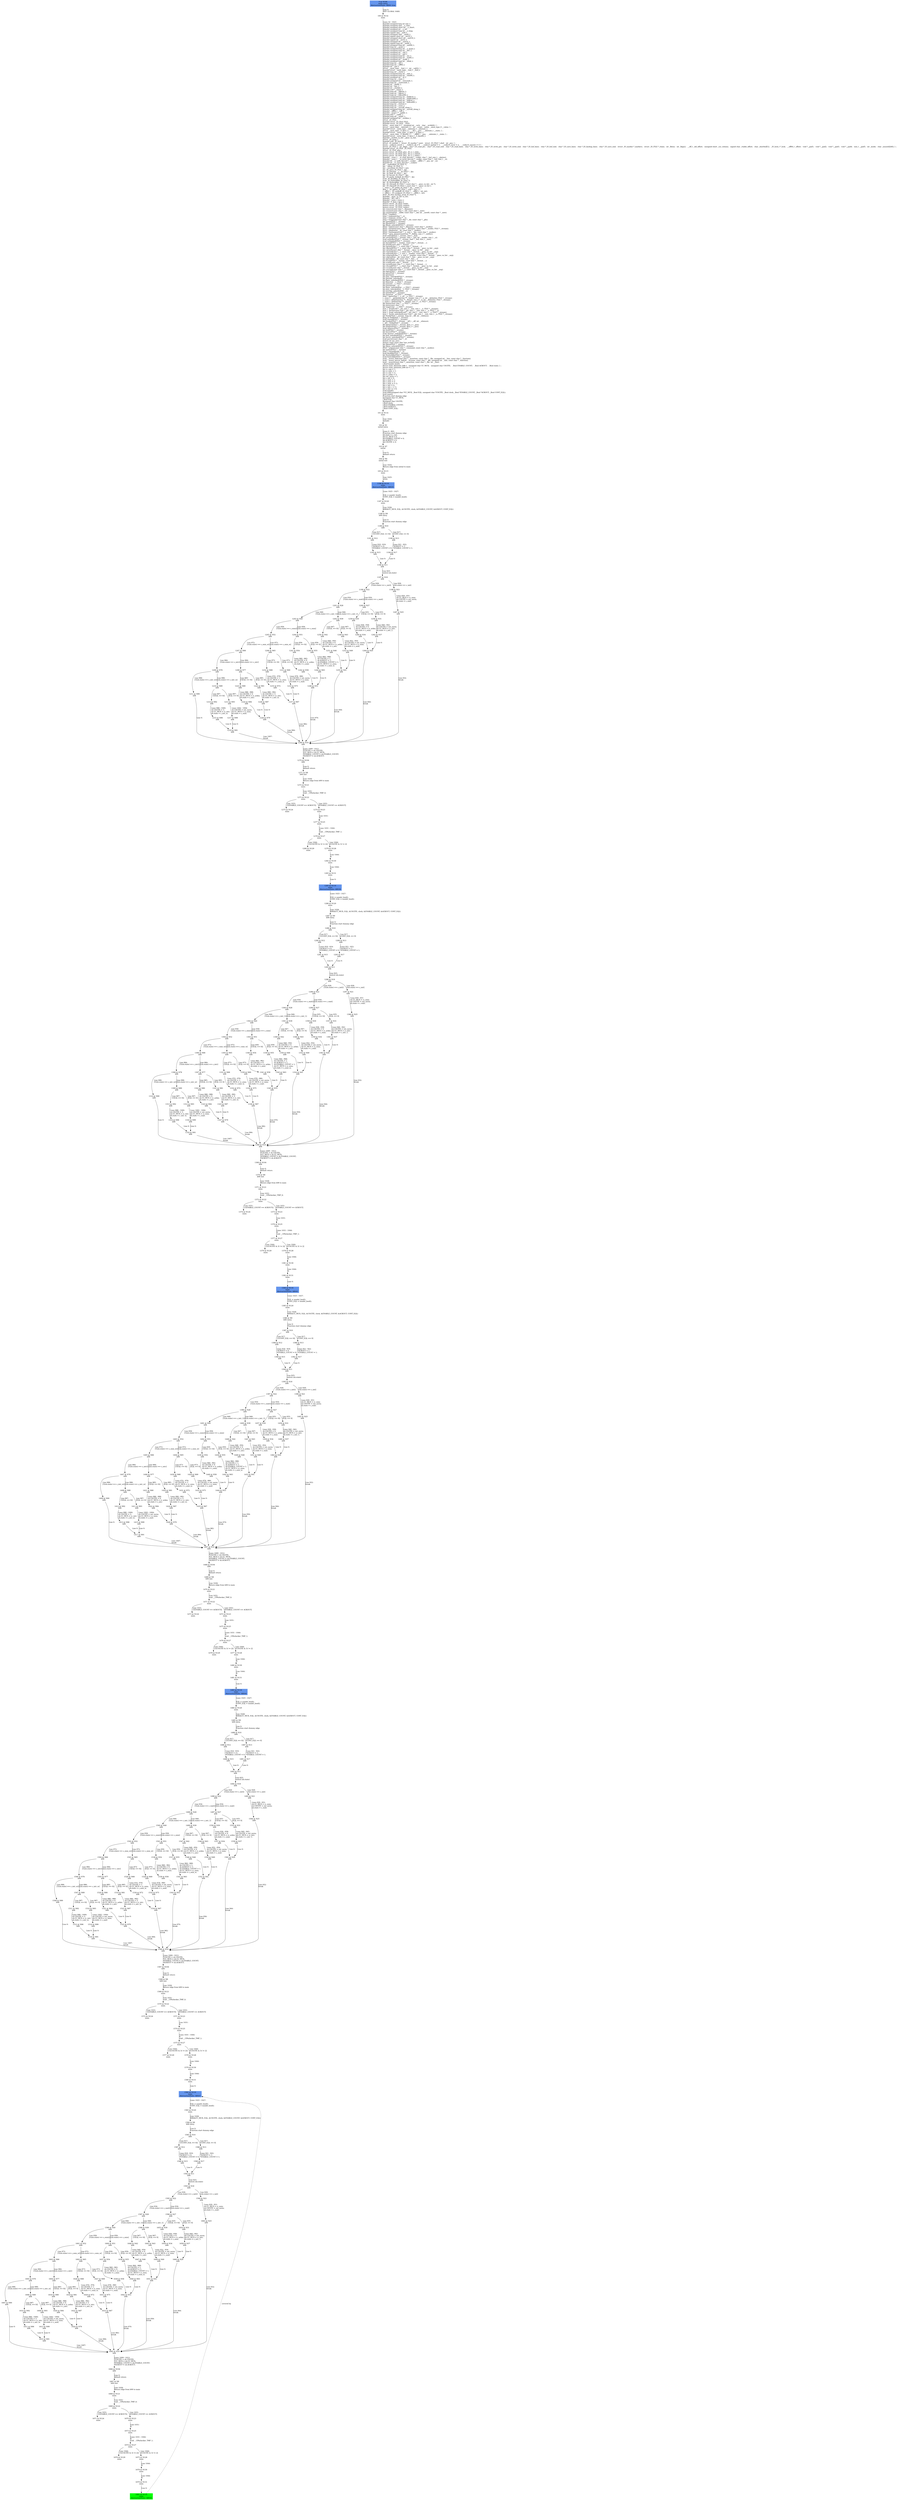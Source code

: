 digraph ARG {
node [style="filled" shape="box" color="white"]
0 [fillcolor="cornflowerblue" label="0 @ N106\nmain entry\nAbstractionState: ABS0: true\n" id="0"]
100 [label="100 @ N132\nmain\n" id="100"]
101 [label="101 @ N114\nmain\n" id="101"]
102 [label="102 @ N1\ninitial entry\n" id="102"]
103 [label="103 @ N7\ninitial\n" id="103"]
104 [label="104 @ N0\ninitial exit\n" id="104"]
105 [label="105 @ N115\nmain\n" id="105"]
1186 [fillcolor="cornflowerblue" label="1186 @ N116\nmain\nAbstractionState: ABS35\n" id="1186"]
1187 [label="1187 @ N120\nmain\n" id="1187"]
1188 [label="1188 @ N9\nb06 entry\n" id="1188"]
1189 [label="1189 @ N10\nb06\n" id="1189"]
1191 [label="1191 @ N12\nb06\n" id="1191"]
1192 [label="1192 @ N15\nb06\n" id="1192"]
1196 [label="1196 @ N11\nb06\n" id="1196"]
1197 [label="1197 @ N18\nb06\n" id="1197"]
1199 [label="1199 @ N22\nb06\n" id="1199"]
1201 [label="1201 @ N28\nb06\n" id="1201"]
1203 [label="1203 @ N40\nb06\n" id="1203"]
1205 [label="1205 @ N52\nb06\n" id="1205"]
1207 [label="1207 @ N66\nb06\n" id="1207"]
1209 [label="1209 @ N78\nb06\n" id="1209"]
1211 [label="1211 @ N90\nb06\n" id="1211"]
1269 [label="1269 @ N19\nb06\n" id="1269"]
1270 [label="1270 @ N104\nb06\n" id="1270"]
1271 [label="1271 @ N8\nb06 exit\n" id="1271"]
1272 [label="1272 @ N121\nmain\n" id="1272"]
1273 [label="1273 @ N122\nmain\n" id="1273"]
1275 [label="1275 @ N124\nmain\n" id="1275"]
1274 [label="1274 @ N123\nmain\n" id="1274"]
1277 [label="1277 @ N125\nmain\n" id="1277"]
1278 [label="1278 @ N127\nmain\n" id="1278"]
1280 [label="1280 @ N129\nmain\n" id="1280"]
1279 [label="1279 @ N128\nmain\n" id="1279"]
1282 [label="1282 @ N130\nmain\n" id="1282"]
1283 [label="1283 @ N131\nmain\n" id="1283"]
1285 [fillcolor="cornflowerblue" label="1285 @ N116\nmain\nAbstractionState: ABS38\n" id="1285"]
1286 [label="1286 @ N120\nmain\n" id="1286"]
1287 [label="1287 @ N9\nb06 entry\n" id="1287"]
1288 [label="1288 @ N10\nb06\n" id="1288"]
1290 [label="1290 @ N12\nb06\n" id="1290"]
1291 [label="1291 @ N15\nb06\n" id="1291"]
1295 [label="1295 @ N11\nb06\n" id="1295"]
1296 [label="1296 @ N18\nb06\n" id="1296"]
1298 [label="1298 @ N22\nb06\n" id="1298"]
1300 [label="1300 @ N28\nb06\n" id="1300"]
1302 [label="1302 @ N40\nb06\n" id="1302"]
1304 [label="1304 @ N52\nb06\n" id="1304"]
1306 [label="1306 @ N66\nb06\n" id="1306"]
1308 [label="1308 @ N78\nb06\n" id="1308"]
1310 [label="1310 @ N90\nb06\n" id="1310"]
1368 [label="1368 @ N19\nb06\n" id="1368"]
1369 [label="1369 @ N104\nb06\n" id="1369"]
1370 [label="1370 @ N8\nb06 exit\n" id="1370"]
1371 [label="1371 @ N121\nmain\n" id="1371"]
1372 [label="1372 @ N122\nmain\n" id="1372"]
1374 [label="1374 @ N124\nmain\n" id="1374"]
1373 [label="1373 @ N123\nmain\n" id="1373"]
1376 [label="1376 @ N125\nmain\n" id="1376"]
1377 [label="1377 @ N127\nmain\n" id="1377"]
1379 [label="1379 @ N129\nmain\n" id="1379"]
1378 [label="1378 @ N128\nmain\n" id="1378"]
1381 [label="1381 @ N130\nmain\n" id="1381"]
1382 [label="1382 @ N131\nmain\n" id="1382"]
1384 [fillcolor="cornflowerblue" label="1384 @ N116\nmain\nAbstractionState: ABS41\n" id="1384"]
1385 [label="1385 @ N120\nmain\n" id="1385"]
1386 [label="1386 @ N9\nb06 entry\n" id="1386"]
1387 [label="1387 @ N10\nb06\n" id="1387"]
1389 [label="1389 @ N12\nb06\n" id="1389"]
1390 [label="1390 @ N15\nb06\n" id="1390"]
1394 [label="1394 @ N11\nb06\n" id="1394"]
1395 [label="1395 @ N18\nb06\n" id="1395"]
1397 [label="1397 @ N22\nb06\n" id="1397"]
1399 [label="1399 @ N28\nb06\n" id="1399"]
1401 [label="1401 @ N40\nb06\n" id="1401"]
1403 [label="1403 @ N52\nb06\n" id="1403"]
1405 [label="1405 @ N66\nb06\n" id="1405"]
1407 [label="1407 @ N78\nb06\n" id="1407"]
1409 [label="1409 @ N90\nb06\n" id="1409"]
1467 [label="1467 @ N19\nb06\n" id="1467"]
1468 [label="1468 @ N104\nb06\n" id="1468"]
1469 [label="1469 @ N8\nb06 exit\n" id="1469"]
1470 [label="1470 @ N121\nmain\n" id="1470"]
1471 [label="1471 @ N122\nmain\n" id="1471"]
1473 [label="1473 @ N124\nmain\n" id="1473"]
1472 [label="1472 @ N123\nmain\n" id="1472"]
1475 [label="1475 @ N125\nmain\n" id="1475"]
1476 [label="1476 @ N127\nmain\n" id="1476"]
1478 [label="1478 @ N129\nmain\n" id="1478"]
1477 [label="1477 @ N128\nmain\n" id="1477"]
1480 [label="1480 @ N130\nmain\n" id="1480"]
1481 [label="1481 @ N131\nmain\n" id="1481"]
1483 [fillcolor="cornflowerblue" label="1483 @ N116\nmain\nAbstractionState: ABS44\n" id="1483"]
1484 [label="1484 @ N120\nmain\n" id="1484"]
1485 [label="1485 @ N9\nb06 entry\n" id="1485"]
1486 [label="1486 @ N10\nb06\n" id="1486"]
1488 [label="1488 @ N12\nb06\n" id="1488"]
1489 [label="1489 @ N15\nb06\n" id="1489"]
1493 [label="1493 @ N11\nb06\n" id="1493"]
1494 [label="1494 @ N18\nb06\n" id="1494"]
1496 [label="1496 @ N22\nb06\n" id="1496"]
1498 [label="1498 @ N28\nb06\n" id="1498"]
1500 [label="1500 @ N40\nb06\n" id="1500"]
1502 [label="1502 @ N52\nb06\n" id="1502"]
1504 [label="1504 @ N66\nb06\n" id="1504"]
1506 [label="1506 @ N78\nb06\n" id="1506"]
1508 [label="1508 @ N90\nb06\n" id="1508"]
1566 [label="1566 @ N19\nb06\n" id="1566"]
1567 [label="1567 @ N104\nb06\n" id="1567"]
1568 [label="1568 @ N8\nb06 exit\n" id="1568"]
1569 [label="1569 @ N121\nmain\n" id="1569"]
1570 [label="1570 @ N122\nmain\n" id="1570"]
1572 [label="1572 @ N124\nmain\n" id="1572"]
1571 [label="1571 @ N123\nmain\n" id="1571"]
1574 [label="1574 @ N125\nmain\n" id="1574"]
1575 [label="1575 @ N127\nmain\n" id="1575"]
1577 [label="1577 @ N129\nmain\n" id="1577"]
1576 [label="1576 @ N128\nmain\n" id="1576"]
1579 [label="1579 @ N130\nmain\n" id="1579"]
1580 [label="1580 @ N131\nmain\n" id="1580"]
1582 [fillcolor="cornflowerblue" label="1582 @ N116\nmain\nAbstractionState: ABS47\n" id="1582"]
1583 [label="1583 @ N120\nmain\n" id="1583"]
1584 [label="1584 @ N9\nb06 entry\n" id="1584"]
1585 [label="1585 @ N10\nb06\n" id="1585"]
1587 [label="1587 @ N12\nb06\n" id="1587"]
1588 [label="1588 @ N15\nb06\n" id="1588"]
1592 [label="1592 @ N11\nb06\n" id="1592"]
1593 [label="1593 @ N18\nb06\n" id="1593"]
1595 [label="1595 @ N22\nb06\n" id="1595"]
1597 [label="1597 @ N28\nb06\n" id="1597"]
1599 [label="1599 @ N40\nb06\n" id="1599"]
1601 [label="1601 @ N52\nb06\n" id="1601"]
1603 [label="1603 @ N66\nb06\n" id="1603"]
1605 [label="1605 @ N78\nb06\n" id="1605"]
1607 [label="1607 @ N90\nb06\n" id="1607"]
1665 [label="1665 @ N19\nb06\n" id="1665"]
1666 [label="1666 @ N104\nb06\n" id="1666"]
1667 [label="1667 @ N8\nb06 exit\n" id="1667"]
1668 [label="1668 @ N121\nmain\n" id="1668"]
1669 [label="1669 @ N122\nmain\n" id="1669"]
1671 [label="1671 @ N124\nmain\n" id="1671"]
1670 [label="1670 @ N123\nmain\n" id="1670"]
1673 [label="1673 @ N125\nmain\n" id="1673"]
1674 [label="1674 @ N127\nmain\n" id="1674"]
1676 [label="1676 @ N129\nmain\n" id="1676"]
1675 [label="1675 @ N128\nmain\n" id="1675"]
1678 [label="1678 @ N130\nmain\n" id="1678"]
1679 [label="1679 @ N131\nmain\n" id="1679"]
1681 [fillcolor="green" label="1681 @ N116\nmain\nAbstractionState: ABS50\n" id="1681"]
1606 [label="1606 @ N89\nb06\n" id="1606"]
1610 [label="1610 @ N92\nb06\n" id="1610"]
1611 [label="1611 @ N96\nb06\n" id="1611"]
1615 [label="1615 @ N91\nb06\n" id="1615"]
1609 [label="1609 @ N93\nb06\n" id="1609"]
1613 [label="1613 @ N99\nb06\n" id="1613"]
1604 [label="1604 @ N77\nb06\n" id="1604"]
1619 [label="1619 @ N80\nb06\n" id="1619"]
1620 [label="1620 @ N84\nb06\n" id="1620"]
1624 [label="1624 @ N79\nb06\n" id="1624"]
1618 [label="1618 @ N81\nb06\n" id="1618"]
1622 [label="1622 @ N87\nb06\n" id="1622"]
1602 [label="1602 @ N65\nb06\n" id="1602"]
1628 [label="1628 @ N68\nb06\n" id="1628"]
1629 [label="1629 @ N72\nb06\n" id="1629"]
1633 [label="1633 @ N67\nb06\n" id="1633"]
1627 [label="1627 @ N69\nb06\n" id="1627"]
1631 [label="1631 @ N75\nb06\n" id="1631"]
1600 [label="1600 @ N51\nb06\n" id="1600"]
1637 [label="1637 @ N54\nb06\n" id="1637"]
1638 [label="1638 @ N58\nb06\n" id="1638"]
1642 [label="1642 @ N53\nb06\n" id="1642"]
1636 [label="1636 @ N55\nb06\n" id="1636"]
1640 [label="1640 @ N63\nb06\n" id="1640"]
1598 [label="1598 @ N39\nb06\n" id="1598"]
1646 [label="1646 @ N42\nb06\n" id="1646"]
1647 [label="1647 @ N46\nb06\n" id="1647"]
1651 [label="1651 @ N41\nb06\n" id="1651"]
1645 [label="1645 @ N43\nb06\n" id="1645"]
1649 [label="1649 @ N49\nb06\n" id="1649"]
1596 [label="1596 @ N27\nb06\n" id="1596"]
1655 [label="1655 @ N30\nb06\n" id="1655"]
1656 [label="1656 @ N34\nb06\n" id="1656"]
1660 [label="1660 @ N29\nb06\n" id="1660"]
1654 [label="1654 @ N31\nb06\n" id="1654"]
1658 [label="1658 @ N37\nb06\n" id="1658"]
1594 [label="1594 @ N21\nb06\n" id="1594"]
1663 [label="1663 @ N25\nb06\n" id="1663"]
1586 [label="1586 @ N13\nb06\n" id="1586"]
1590 [label="1590 @ N17\nb06\n" id="1590"]
1507 [label="1507 @ N89\nb06\n" id="1507"]
1511 [label="1511 @ N92\nb06\n" id="1511"]
1512 [label="1512 @ N96\nb06\n" id="1512"]
1516 [label="1516 @ N91\nb06\n" id="1516"]
1510 [label="1510 @ N93\nb06\n" id="1510"]
1514 [label="1514 @ N99\nb06\n" id="1514"]
1505 [label="1505 @ N77\nb06\n" id="1505"]
1520 [label="1520 @ N80\nb06\n" id="1520"]
1521 [label="1521 @ N84\nb06\n" id="1521"]
1525 [label="1525 @ N79\nb06\n" id="1525"]
1519 [label="1519 @ N81\nb06\n" id="1519"]
1523 [label="1523 @ N87\nb06\n" id="1523"]
1503 [label="1503 @ N65\nb06\n" id="1503"]
1529 [label="1529 @ N68\nb06\n" id="1529"]
1530 [label="1530 @ N72\nb06\n" id="1530"]
1534 [label="1534 @ N67\nb06\n" id="1534"]
1528 [label="1528 @ N69\nb06\n" id="1528"]
1532 [label="1532 @ N75\nb06\n" id="1532"]
1501 [label="1501 @ N51\nb06\n" id="1501"]
1538 [label="1538 @ N54\nb06\n" id="1538"]
1539 [label="1539 @ N58\nb06\n" id="1539"]
1543 [label="1543 @ N53\nb06\n" id="1543"]
1537 [label="1537 @ N55\nb06\n" id="1537"]
1541 [label="1541 @ N63\nb06\n" id="1541"]
1499 [label="1499 @ N39\nb06\n" id="1499"]
1547 [label="1547 @ N42\nb06\n" id="1547"]
1548 [label="1548 @ N46\nb06\n" id="1548"]
1552 [label="1552 @ N41\nb06\n" id="1552"]
1546 [label="1546 @ N43\nb06\n" id="1546"]
1550 [label="1550 @ N49\nb06\n" id="1550"]
1497 [label="1497 @ N27\nb06\n" id="1497"]
1556 [label="1556 @ N30\nb06\n" id="1556"]
1557 [label="1557 @ N34\nb06\n" id="1557"]
1561 [label="1561 @ N29\nb06\n" id="1561"]
1555 [label="1555 @ N31\nb06\n" id="1555"]
1559 [label="1559 @ N37\nb06\n" id="1559"]
1495 [label="1495 @ N21\nb06\n" id="1495"]
1564 [label="1564 @ N25\nb06\n" id="1564"]
1487 [label="1487 @ N13\nb06\n" id="1487"]
1491 [label="1491 @ N17\nb06\n" id="1491"]
1408 [label="1408 @ N89\nb06\n" id="1408"]
1412 [label="1412 @ N92\nb06\n" id="1412"]
1413 [label="1413 @ N96\nb06\n" id="1413"]
1417 [label="1417 @ N91\nb06\n" id="1417"]
1411 [label="1411 @ N93\nb06\n" id="1411"]
1415 [label="1415 @ N99\nb06\n" id="1415"]
1406 [label="1406 @ N77\nb06\n" id="1406"]
1421 [label="1421 @ N80\nb06\n" id="1421"]
1422 [label="1422 @ N84\nb06\n" id="1422"]
1426 [label="1426 @ N79\nb06\n" id="1426"]
1420 [label="1420 @ N81\nb06\n" id="1420"]
1424 [label="1424 @ N87\nb06\n" id="1424"]
1404 [label="1404 @ N65\nb06\n" id="1404"]
1430 [label="1430 @ N68\nb06\n" id="1430"]
1431 [label="1431 @ N72\nb06\n" id="1431"]
1435 [label="1435 @ N67\nb06\n" id="1435"]
1429 [label="1429 @ N69\nb06\n" id="1429"]
1433 [label="1433 @ N75\nb06\n" id="1433"]
1402 [label="1402 @ N51\nb06\n" id="1402"]
1439 [label="1439 @ N54\nb06\n" id="1439"]
1440 [label="1440 @ N58\nb06\n" id="1440"]
1444 [label="1444 @ N53\nb06\n" id="1444"]
1438 [label="1438 @ N55\nb06\n" id="1438"]
1442 [label="1442 @ N63\nb06\n" id="1442"]
1400 [label="1400 @ N39\nb06\n" id="1400"]
1448 [label="1448 @ N42\nb06\n" id="1448"]
1449 [label="1449 @ N46\nb06\n" id="1449"]
1453 [label="1453 @ N41\nb06\n" id="1453"]
1447 [label="1447 @ N43\nb06\n" id="1447"]
1451 [label="1451 @ N49\nb06\n" id="1451"]
1398 [label="1398 @ N27\nb06\n" id="1398"]
1457 [label="1457 @ N30\nb06\n" id="1457"]
1458 [label="1458 @ N34\nb06\n" id="1458"]
1462 [label="1462 @ N29\nb06\n" id="1462"]
1456 [label="1456 @ N31\nb06\n" id="1456"]
1460 [label="1460 @ N37\nb06\n" id="1460"]
1396 [label="1396 @ N21\nb06\n" id="1396"]
1465 [label="1465 @ N25\nb06\n" id="1465"]
1388 [label="1388 @ N13\nb06\n" id="1388"]
1392 [label="1392 @ N17\nb06\n" id="1392"]
1309 [label="1309 @ N89\nb06\n" id="1309"]
1313 [label="1313 @ N92\nb06\n" id="1313"]
1314 [label="1314 @ N96\nb06\n" id="1314"]
1318 [label="1318 @ N91\nb06\n" id="1318"]
1312 [label="1312 @ N93\nb06\n" id="1312"]
1316 [label="1316 @ N99\nb06\n" id="1316"]
1307 [label="1307 @ N77\nb06\n" id="1307"]
1322 [label="1322 @ N80\nb06\n" id="1322"]
1323 [label="1323 @ N84\nb06\n" id="1323"]
1327 [label="1327 @ N79\nb06\n" id="1327"]
1321 [label="1321 @ N81\nb06\n" id="1321"]
1325 [label="1325 @ N87\nb06\n" id="1325"]
1305 [label="1305 @ N65\nb06\n" id="1305"]
1331 [label="1331 @ N68\nb06\n" id="1331"]
1332 [label="1332 @ N72\nb06\n" id="1332"]
1336 [label="1336 @ N67\nb06\n" id="1336"]
1330 [label="1330 @ N69\nb06\n" id="1330"]
1334 [label="1334 @ N75\nb06\n" id="1334"]
1303 [label="1303 @ N51\nb06\n" id="1303"]
1340 [label="1340 @ N54\nb06\n" id="1340"]
1341 [label="1341 @ N58\nb06\n" id="1341"]
1345 [label="1345 @ N53\nb06\n" id="1345"]
1339 [label="1339 @ N55\nb06\n" id="1339"]
1343 [label="1343 @ N63\nb06\n" id="1343"]
1301 [label="1301 @ N39\nb06\n" id="1301"]
1349 [label="1349 @ N42\nb06\n" id="1349"]
1350 [label="1350 @ N46\nb06\n" id="1350"]
1354 [label="1354 @ N41\nb06\n" id="1354"]
1348 [label="1348 @ N43\nb06\n" id="1348"]
1352 [label="1352 @ N49\nb06\n" id="1352"]
1299 [label="1299 @ N27\nb06\n" id="1299"]
1358 [label="1358 @ N30\nb06\n" id="1358"]
1359 [label="1359 @ N34\nb06\n" id="1359"]
1363 [label="1363 @ N29\nb06\n" id="1363"]
1357 [label="1357 @ N31\nb06\n" id="1357"]
1361 [label="1361 @ N37\nb06\n" id="1361"]
1297 [label="1297 @ N21\nb06\n" id="1297"]
1366 [label="1366 @ N25\nb06\n" id="1366"]
1289 [label="1289 @ N13\nb06\n" id="1289"]
1293 [label="1293 @ N17\nb06\n" id="1293"]
1210 [label="1210 @ N89\nb06\n" id="1210"]
1214 [label="1214 @ N92\nb06\n" id="1214"]
1215 [label="1215 @ N96\nb06\n" id="1215"]
1219 [label="1219 @ N91\nb06\n" id="1219"]
1213 [label="1213 @ N93\nb06\n" id="1213"]
1217 [label="1217 @ N99\nb06\n" id="1217"]
1208 [label="1208 @ N77\nb06\n" id="1208"]
1223 [label="1223 @ N80\nb06\n" id="1223"]
1224 [label="1224 @ N84\nb06\n" id="1224"]
1228 [label="1228 @ N79\nb06\n" id="1228"]
1222 [label="1222 @ N81\nb06\n" id="1222"]
1226 [label="1226 @ N87\nb06\n" id="1226"]
1206 [label="1206 @ N65\nb06\n" id="1206"]
1232 [label="1232 @ N68\nb06\n" id="1232"]
1233 [label="1233 @ N72\nb06\n" id="1233"]
1237 [label="1237 @ N67\nb06\n" id="1237"]
1231 [label="1231 @ N69\nb06\n" id="1231"]
1235 [label="1235 @ N75\nb06\n" id="1235"]
1204 [label="1204 @ N51\nb06\n" id="1204"]
1241 [label="1241 @ N54\nb06\n" id="1241"]
1242 [label="1242 @ N58\nb06\n" id="1242"]
1246 [label="1246 @ N53\nb06\n" id="1246"]
1240 [label="1240 @ N55\nb06\n" id="1240"]
1244 [label="1244 @ N63\nb06\n" id="1244"]
1202 [label="1202 @ N39\nb06\n" id="1202"]
1250 [label="1250 @ N42\nb06\n" id="1250"]
1251 [label="1251 @ N46\nb06\n" id="1251"]
1255 [label="1255 @ N41\nb06\n" id="1255"]
1249 [label="1249 @ N43\nb06\n" id="1249"]
1253 [label="1253 @ N49\nb06\n" id="1253"]
1200 [label="1200 @ N27\nb06\n" id="1200"]
1259 [label="1259 @ N30\nb06\n" id="1259"]
1260 [label="1260 @ N34\nb06\n" id="1260"]
1264 [label="1264 @ N29\nb06\n" id="1264"]
1258 [label="1258 @ N31\nb06\n" id="1258"]
1262 [label="1262 @ N37\nb06\n" id="1262"]
1198 [label="1198 @ N21\nb06\n" id="1198"]
1267 [label="1267 @ N25\nb06\n" id="1267"]
1190 [label="1190 @ N13\nb06\n" id="1190"]
1194 [label="1194 @ N17\nb06\n" id="1194"]
0 -> 100 [label="Line 0: \lINIT GLOBAL VARS\l" id="0 -> 100"]
100 -> 101 [label="Lines 33 - 1023: \ltypedef unsigned long int size_t;\ltypedef unsigned char __u_char;\ltypedef unsigned short int __u_short;\ltypedef unsigned int __u_int;\ltypedef unsigned long int __u_long;\ltypedef signed char __int8_t;\ltypedef unsigned char __uint8_t;\ltypedef signed short int __int16_t;\ltypedef unsigned short int __uint16_t;\ltypedef signed int __int32_t;\ltypedef unsigned int __uint32_t;\ltypedef signed long int __int64_t;\ltypedef unsigned long int __uint64_t;\ltypedef long int __quad_t;\ltypedef unsigned long int __u_quad_t;\ltypedef unsigned long int __dev_t;\ltypedef unsigned int __uid_t;\ltypedef unsigned int __gid_t;\ltypedef unsigned long int __ino_t;\ltypedef unsigned long int __ino64_t;\ltypedef unsigned int __mode_t;\ltypedef unsigned long int __nlink_t;\ltypedef long int __off_t;\ltypedef long int __off64_t;\ltypedef int __pid_t;\lstruct __anon_type___fsid_t {   int __val[2]; } ;\ltypedef struct __anon_type___fsid_t __fsid_t;\ltypedef long int __clock_t;\ltypedef unsigned long int __rlim_t;\ltypedef unsigned long int __rlim64_t;\ltypedef unsigned int __id_t;\ltypedef long int __time_t;\ltypedef unsigned int __useconds_t;\ltypedef long int __suseconds_t;\ltypedef int __daddr_t;\ltypedef int __key_t;\ltypedef int __clockid_t;\ltypedef void *__timer_t;\ltypedef long int __blksize_t;\ltypedef long int __blkcnt_t;\ltypedef long int __blkcnt64_t;\ltypedef unsigned long int __fsblkcnt_t;\ltypedef unsigned long int __fsblkcnt64_t;\ltypedef unsigned long int __fsfilcnt_t;\ltypedef unsigned long int __fsfilcnt64_t;\ltypedef long int __fsword_t;\ltypedef long int __ssize_t;\ltypedef long int __syscall_slong_t;\ltypedef unsigned long int __syscall_ulong_t;\ltypedef __off64_t __loff_t;\ltypedef __quad_t *__qaddr_t;\ltypedef char *__caddr_t;\ltypedef long int __intptr_t;\ltypedef unsigned int __socklen_t;\lstruct _IO_FILE ;\ltypedef struct _IO_FILE FILE;\ltypedef struct _IO_FILE __FILE;\lunion __anon_type_0 {   unsigned int __wch;   char __wchb[4]; } ;\lstruct __anon_type___mbstate_t {   int __count;   union __anon_type_0 __value; } ;\ltypedef struct __anon_type___mbstate_t __mbstate_t;\lstruct __anon_type__G_fpos_t {   __off_t __pos;   __mbstate_t __state; } ;\ltypedef struct __anon_type__G_fpos_t _G_fpos_t;\lstruct __anon_type__G_fpos64_t {   __off64_t __pos;   __mbstate_t __state; } ;\ltypedef struct __anon_type__G_fpos_t _G_fpos64_t;\ltypedef __builtin_va_list __gnuc_va_list;\lstruct _IO_jump_t ;\ltypedef void _IO_lock_t;\lstruct _IO_marker {   struct _IO_marker *_next;   struct _IO_FILE *_sbuf;   int _pos; } ;\lenum __codecvt_result {   __codecvt_ok = 0,   __codecvt_partial = 1,   __codecvt_error = 2,   __codecvt_noconv = 3 } ;\lstruct _IO_FILE {   int _flags;   char *_IO_read_ptr;   char *_IO_read_end;   char *_IO_read_base;   char *_IO_write_base;   char *_IO_write_ptr;   char *_IO_write_end;   char *_IO_buf_base;   char *_IO_buf_end;   char *_IO_save_base;   char *_IO_backup_base;   char *_IO_save_end;   struct _IO_marker *_markers;   struct _IO_FILE *_chain;   int _fileno;   int _flags2;   __off_t _old_offset;   unsigned short _cur_column;   signed char _vtable_offset;   char _shortbuf[1];   _IO_lock_t *_lock;   __off64_t _offset;   void *__pad1;   void *__pad2;   void *__pad3;   void *__pad4;   size_t __pad5;   int _mode;   char _unused2[40]; } ;\ltypedef struct _IO_FILE _IO_FILE;\lstruct _IO_FILE_plus ;\lextern struct _IO_FILE_plus _IO_2_1_stdin_;\lextern struct _IO_FILE_plus _IO_2_1_stdout_;\lextern struct _IO_FILE_plus _IO_2_1_stderr_;\ltypedef __ssize_t  __io_read_fn(void *__cookie, char *__buf, size_t __nbytes);\ltypedef __ssize_t  __io_write_fn(void *__cookie, const char *__buf, size_t __n);\ltypedef int __io_seek_fn(void *__cookie, __off64_t *__pos, int __w);\ltypedef int __io_close_fn(void *__cookie);\lint __underflow(_IO_FILE *);\lint __uflow(_IO_FILE *);\lint __overflow(_IO_FILE *, int);\lint _IO_getc(_IO_FILE *__fp);\lint _IO_putc(int __c, _IO_FILE *__fp);\lint _IO_feof(_IO_FILE *__fp);\lint _IO_ferror(_IO_FILE *__fp);\lint _IO_peekc_locked(_IO_FILE *__fp);\lvoid _IO_flockfile(_IO_FILE *);\lvoid _IO_funlockfile(_IO_FILE *);\lint _IO_ftrylockfile(_IO_FILE *);\lint _IO_vfscanf(_IO_FILE *, const char *, __gnuc_va_list , int *);\lint _IO_vfprintf(_IO_FILE *, const char *, __gnuc_va_list );\l__ssize_t  _IO_padn(_IO_FILE *, int, __ssize_t );\lsize_t  _IO_sgetn(_IO_FILE *, void *, size_t );\l__off64_t  _IO_seekoff(_IO_FILE *, __off64_t , int, int);\l__off64_t  _IO_seekpos(_IO_FILE *, __off64_t , int);\lvoid _IO_free_backup_area(_IO_FILE *);\ltypedef __gnuc_va_list va_list;\ltypedef __off_t off_t;\ltypedef __ssize_t ssize_t;\ltypedef _G_fpos_t fpos_t;\lextern struct _IO_FILE *stdin;\lextern struct _IO_FILE *stdout;\lextern struct _IO_FILE *stderr;\lint remove(const char *__filename);\lint rename(const char *__old, const char *__new);\lint renameat(int __oldfd, const char *__old, int __newfd, const char *__new);\lFILE * tmpfile();\lchar * tmpnam(char *__s);\lchar * tmpnam_r(char *__s);\lchar * tempnam(const char *__dir, const char *__pfx);\lint fclose(FILE *__stream);\lint fflush(FILE *__stream);\lint fflush_unlocked(FILE *__stream);\lFILE * fopen(const char *__filename, const char *__modes);\lFILE * freopen(const char *__filename, const char *__modes, FILE *__stream);\lFILE * fdopen(int __fd, const char *__modes);\lFILE * fmemopen(void *__s, size_t __len, const char *__modes);\lFILE * open_memstream(char **__bufloc, size_t *__sizeloc);\lvoid setbuf(FILE *__stream, char *__buf);\lint setvbuf(FILE *__stream, char *__buf, int __modes, size_t __n);\lvoid setbuffer(FILE *__stream, char *__buf, size_t __size);\lvoid setlinebuf(FILE *__stream);\lint fprintf(FILE *__stream, const char *__format, ...);\lint printf(const char *__format, ...);\lint sprintf(char *__s, const char *__format, ...);\lint vfprintf(FILE *__s, const char *__format, __gnuc_va_list __arg);\lint vprintf(const char *__format, __gnuc_va_list __arg);\lint vsprintf(char *__s, const char *__format, __gnuc_va_list __arg);\lint snprintf(char *__s, size_t __maxlen, const char *__format, ...);\lint vsnprintf(char *__s, size_t __maxlen, const char *__format, __gnuc_va_list __arg);\lint vdprintf(int __fd, const char *__fmt, __gnuc_va_list __arg);\lint dprintf(int __fd, const char *__fmt, ...);\lint fscanf(FILE *__stream, const char *__format, ...);\lint scanf(const char *__format, ...);\lint sscanf(const char *__s, const char *__format, ...);\lint vfscanf(FILE *__s, const char *__format, __gnuc_va_list __arg);\lint vscanf(const char *__format, __gnuc_va_list __arg);\lint vsscanf(const char *__s, const char *__format, __gnuc_va_list __arg);\lint fgetc(FILE *__stream);\lint getc(FILE *__stream);\lint getchar();\lint getc_unlocked(FILE *__stream);\lint getchar_unlocked();\lint fgetc_unlocked(FILE *__stream);\lint fputc(int __c, FILE *__stream);\lint putc(int __c, FILE *__stream);\lint putchar(int __c);\lint fputc_unlocked(int __c, FILE *__stream);\lint putc_unlocked(int __c, FILE *__stream);\lint putchar_unlocked(int __c);\lint getw(FILE *__stream);\lint putw(int __w, FILE *__stream);\lchar * fgets(char *__s, int __n, FILE *__stream);\l__ssize_t  __getdelim(char **__lineptr, size_t *__n, int __delimiter, FILE *__stream);\l__ssize_t  getdelim(char **__lineptr, size_t *__n, int __delimiter, FILE *__stream);\l__ssize_t  getline(char **__lineptr, size_t *__n, FILE *__stream);\lint fputs(const char *__s, FILE *__stream);\lint puts(const char *__s);\lint ungetc(int __c, FILE *__stream);\lsize_t  fread(void *__ptr, size_t __size, size_t __n, FILE *__stream);\lsize_t  fwrite(const void *__ptr, size_t __size, size_t __n, FILE *__s);\lsize_t  fread_unlocked(void *__ptr, size_t __size, size_t __n, FILE *__stream);\lsize_t  fwrite_unlocked(const void *__ptr, size_t __size, size_t __n, FILE *__stream);\lint fseek(FILE *__stream, long int __off, int __whence);\llong int ftell(FILE *__stream);\lvoid rewind(FILE *__stream);\lint fseeko(FILE *__stream, __off_t __off, int __whence);\l__off_t  ftello(FILE *__stream);\lint fgetpos(FILE *__stream, fpos_t *__pos);\lint fsetpos(FILE *__stream, fpos_t *__pos);\lvoid clearerr(FILE *__stream);\lint feof(FILE *__stream);\lint ferror(FILE *__stream);\lvoid clearerr_unlocked(FILE *__stream);\lint feof_unlocked(FILE *__stream);\lint ferror_unlocked(FILE *__stream);\lvoid perror(const char *__s);\lextern int sys_nerr;\lextern const const char *sys_errlist[];\lint fileno(FILE *__stream);\lint fileno_unlocked(FILE *__stream);\lFILE * popen(const char *__command, const char *__modes);\lint pclose(FILE *__stream);\lchar * ctermid(char *__s);\lvoid flockfile(FILE *__stream);\lint ftrylockfile(FILE *__stream);\lvoid funlockfile(FILE *__stream);\lvoid __assert_fail(const char *__assertion, const char *__file, unsigned int __line, const char *__function);\lvoid __assert_perror_fail(int __errnum, const char *__file, unsigned int __line, const char *__function);\lvoid __assert(const char *__assertion, const char *__file, int __line);\l_Bool nondet_bool();\lstruct state_elements_b06 {   unsigned char CC_MUX;   unsigned char USCITE;   _Bool ENABLE_COUNT;   _Bool ACKOUT;   _Bool state; } ;\lstruct state_elements_b06 sb = {  };\lint cc_nop = 1;\lint cc_enin = 1;\lint cc_intr = 2;\lint cc_ackin = 3;\lint out_norm = 1;\lint s_init = 0;\lint s_wait = 1;\lint s_enin = 2;\lint s_enin_w = 3;\lint s_intr = 4;\lint s_intr_1 = 5;\lint s_intr_w = 6;\lvoid initial();\lvoid b06(unsigned char *CC_MUX, _Bool EQL, unsigned char *USCITE, _Bool clock, _Bool *ENABLE_COUNT, _Bool *ACKOUT, _Bool CONT_EQL);\lvoid main();\lFunction start dummy edge\lunsigned char CC_MUX;\l_Bool EQL;\lunsigned char USCITE;\l_Bool clock;\l_Bool ENABLE_COUNT;\l_Bool ACKOUT;\l_Bool CONT_EQL;\l" id="100 -> 101"]
101 -> 102 [label="Line 1024: \linitial()\l" id="101 -> 102"]
102 -> 103 [label="Lines 0 - 903: \lFunction start dummy edge\lsb.state = s_init;\lsb.CC_MUX = 0;\lsb.ENABLE_COUNT = 0;\lsb.ACKOUT = 0;\lsb.USCITE = 0;\l" id="102 -> 103"]
103 -> 104 [label="Line 0: \ldefault return\l" id="103 -> 104"]
104 -> 105 [label="Line 1024: \lReturn edge from initial to main\l" id="104 -> 105"]
105 -> 1186 [label="Line 1025: \lwhile\l" id="105 -> 1186"]
1186 -> 1187 [label="Lines 1025 - 1027: \l\lEQL = nondet_bool();\lCONT_EQL = nondet_bool();\l" id="1186 -> 1187"]
1187 -> 1188 [label="Line 1028: \lb06(&CC_MUX, EQL, &USCITE, clock, &ENABLE_COUNT, &ACKOUT, CONT_EQL)\l" id="1187 -> 1188"]
1188 -> 1189 [label="Line 0: \lFunction start dummy edge\l" id="1188 -> 1189"]
1189 -> 1190 [label="Line 917: \l[CONT_EQL == 0]\l" id="1189 -> 1190"]
1189 -> 1191 [label="Line 917: \l[!(CONT_EQL == 0)]\l" id="1189 -> 1191"]
1191 -> 1192 [label="Lines 918 - 919: \l*ACKOUT = 0;\l*ENABLE_COUNT = 0;\l" id="1191 -> 1192"]
1192 -> 1196 [label="Line 0: \l\l" id="1192 -> 1196"]
1196 -> 1197 [label="Line 925: \lswitch (sb.state)\l" id="1196 -> 1197"]
1197 -> 1198 [label="Line 928: \l[(sb.state) == s_init]\l" id="1197 -> 1198"]
1197 -> 1199 [label="Line 928: \l[!((sb.state) == s_init)]\l" id="1197 -> 1199"]
1199 -> 1200 [label="Line 934: \l[(sb.state) == s_wait]\l" id="1199 -> 1200"]
1199 -> 1201 [label="Line 934: \l[!((sb.state) == s_wait)]\l" id="1199 -> 1201"]
1201 -> 1202 [label="Line 946: \l[(sb.state) == s_intr_1]\l" id="1201 -> 1202"]
1201 -> 1203 [label="Line 946: \l[!((sb.state) == s_intr_1)]\l" id="1201 -> 1203"]
1203 -> 1204 [label="Line 958: \l[(sb.state) == s_enin]\l" id="1203 -> 1204"]
1203 -> 1205 [label="Line 958: \l[!((sb.state) == s_enin)]\l" id="1203 -> 1205"]
1205 -> 1206 [label="Line 972: \l[(sb.state) == s_enin_w]\l" id="1205 -> 1206"]
1205 -> 1207 [label="Line 972: \l[!((sb.state) == s_enin_w)]\l" id="1205 -> 1207"]
1207 -> 1208 [label="Line 984: \l[(sb.state) == s_intr]\l" id="1207 -> 1208"]
1207 -> 1209 [label="Line 984: \l[!((sb.state) == s_intr)]\l" id="1207 -> 1209"]
1209 -> 1210 [label="Line 996: \l[(sb.state) == s_intr_w]\l" id="1209 -> 1210"]
1209 -> 1211 [label="Line 996: \l[!((sb.state) == s_intr_w)]\l" id="1209 -> 1211"]
1211 -> 1269 [label="Line 0: \l\l" id="1211 -> 1269"]
1269 -> 1270 [label="Lines 1009 - 1012: \l*USCITE = sb.USCITE;\l*CC_MUX = sb.CC_MUX;\l*ENABLE_COUNT = sb.ENABLE_COUNT;\l*ACKOUT = sb.ACKOUT;\l" id="1269 -> 1270"]
1270 -> 1271 [label="Line 0: \ldefault return\l" id="1270 -> 1271"]
1271 -> 1272 [label="Line 1028: \lReturn edge from b06 to main\l" id="1271 -> 1272"]
1272 -> 1273 [label="Line 1031: \lvoid __CPAchecker_TMP_0;\l" id="1272 -> 1273"]
1273 -> 1274 [label="Line 1031: \l[ENABLE_COUNT == ACKOUT]\l" id="1273 -> 1274"]
1273 -> 1275 [label="Line 1031: \l[!(ENABLE_COUNT == ACKOUT)]\l" id="1273 -> 1275"]
1274 -> 1277 [label="Line 1031: \l0;\l" id="1274 -> 1277"]
1277 -> 1278 [label="Lines 1031 - 1044: \l0;\lvoid __CPAchecker_TMP_1;\l" id="1277 -> 1278"]
1278 -> 1279 [label="Line 1044: \l[(USCITE & 3) != 2]\l" id="1278 -> 1279"]
1278 -> 1280 [label="Line 1044: \l[!((USCITE & 3) != 2)]\l" id="1278 -> 1280"]
1279 -> 1282 [label="Line 1044: \l0;\l" id="1279 -> 1282"]
1282 -> 1283 [label="Line 1044: \l0;\l" id="1282 -> 1283"]
1283 -> 1285 [label="Line 0: \l\l" id="1283 -> 1285"]
1285 -> 1286 [label="Lines 1025 - 1027: \l\lEQL = nondet_bool();\lCONT_EQL = nondet_bool();\l" id="1285 -> 1286"]
1286 -> 1287 [label="Line 1028: \lb06(&CC_MUX, EQL, &USCITE, clock, &ENABLE_COUNT, &ACKOUT, CONT_EQL)\l" id="1286 -> 1287"]
1287 -> 1288 [label="Line 0: \lFunction start dummy edge\l" id="1287 -> 1288"]
1288 -> 1289 [label="Line 917: \l[CONT_EQL == 0]\l" id="1288 -> 1289"]
1288 -> 1290 [label="Line 917: \l[!(CONT_EQL == 0)]\l" id="1288 -> 1290"]
1290 -> 1291 [label="Lines 918 - 919: \l*ACKOUT = 0;\l*ENABLE_COUNT = 0;\l" id="1290 -> 1291"]
1291 -> 1295 [label="Line 0: \l\l" id="1291 -> 1295"]
1295 -> 1296 [label="Line 925: \lswitch (sb.state)\l" id="1295 -> 1296"]
1296 -> 1297 [label="Line 928: \l[(sb.state) == s_init]\l" id="1296 -> 1297"]
1296 -> 1298 [label="Line 928: \l[!((sb.state) == s_init)]\l" id="1296 -> 1298"]
1298 -> 1299 [label="Line 934: \l[(sb.state) == s_wait]\l" id="1298 -> 1299"]
1298 -> 1300 [label="Line 934: \l[!((sb.state) == s_wait)]\l" id="1298 -> 1300"]
1300 -> 1301 [label="Line 946: \l[(sb.state) == s_intr_1]\l" id="1300 -> 1301"]
1300 -> 1302 [label="Line 946: \l[!((sb.state) == s_intr_1)]\l" id="1300 -> 1302"]
1302 -> 1303 [label="Line 958: \l[(sb.state) == s_enin]\l" id="1302 -> 1303"]
1302 -> 1304 [label="Line 958: \l[!((sb.state) == s_enin)]\l" id="1302 -> 1304"]
1304 -> 1305 [label="Line 972: \l[(sb.state) == s_enin_w]\l" id="1304 -> 1305"]
1304 -> 1306 [label="Line 972: \l[!((sb.state) == s_enin_w)]\l" id="1304 -> 1306"]
1306 -> 1307 [label="Line 984: \l[(sb.state) == s_intr]\l" id="1306 -> 1307"]
1306 -> 1308 [label="Line 984: \l[!((sb.state) == s_intr)]\l" id="1306 -> 1308"]
1308 -> 1309 [label="Line 996: \l[(sb.state) == s_intr_w]\l" id="1308 -> 1309"]
1308 -> 1310 [label="Line 996: \l[!((sb.state) == s_intr_w)]\l" id="1308 -> 1310"]
1310 -> 1368 [label="Line 0: \l\l" id="1310 -> 1368"]
1368 -> 1369 [label="Lines 1009 - 1012: \l*USCITE = sb.USCITE;\l*CC_MUX = sb.CC_MUX;\l*ENABLE_COUNT = sb.ENABLE_COUNT;\l*ACKOUT = sb.ACKOUT;\l" id="1368 -> 1369"]
1369 -> 1370 [label="Line 0: \ldefault return\l" id="1369 -> 1370"]
1370 -> 1371 [label="Line 1028: \lReturn edge from b06 to main\l" id="1370 -> 1371"]
1371 -> 1372 [label="Line 1031: \lvoid __CPAchecker_TMP_0;\l" id="1371 -> 1372"]
1372 -> 1373 [label="Line 1031: \l[ENABLE_COUNT == ACKOUT]\l" id="1372 -> 1373"]
1372 -> 1374 [label="Line 1031: \l[!(ENABLE_COUNT == ACKOUT)]\l" id="1372 -> 1374"]
1373 -> 1376 [label="Line 1031: \l0;\l" id="1373 -> 1376"]
1376 -> 1377 [label="Lines 1031 - 1044: \l0;\lvoid __CPAchecker_TMP_1;\l" id="1376 -> 1377"]
1377 -> 1378 [label="Line 1044: \l[(USCITE & 3) != 2]\l" id="1377 -> 1378"]
1377 -> 1379 [label="Line 1044: \l[!((USCITE & 3) != 2)]\l" id="1377 -> 1379"]
1378 -> 1381 [label="Line 1044: \l0;\l" id="1378 -> 1381"]
1381 -> 1382 [label="Line 1044: \l0;\l" id="1381 -> 1382"]
1382 -> 1384 [label="Line 0: \l\l" id="1382 -> 1384"]
1384 -> 1385 [label="Lines 1025 - 1027: \l\lEQL = nondet_bool();\lCONT_EQL = nondet_bool();\l" id="1384 -> 1385"]
1385 -> 1386 [label="Line 1028: \lb06(&CC_MUX, EQL, &USCITE, clock, &ENABLE_COUNT, &ACKOUT, CONT_EQL)\l" id="1385 -> 1386"]
1386 -> 1387 [label="Line 0: \lFunction start dummy edge\l" id="1386 -> 1387"]
1387 -> 1388 [label="Line 917: \l[CONT_EQL == 0]\l" id="1387 -> 1388"]
1387 -> 1389 [label="Line 917: \l[!(CONT_EQL == 0)]\l" id="1387 -> 1389"]
1389 -> 1390 [label="Lines 918 - 919: \l*ACKOUT = 0;\l*ENABLE_COUNT = 0;\l" id="1389 -> 1390"]
1390 -> 1394 [label="Line 0: \l\l" id="1390 -> 1394"]
1394 -> 1395 [label="Line 925: \lswitch (sb.state)\l" id="1394 -> 1395"]
1395 -> 1396 [label="Line 928: \l[(sb.state) == s_init]\l" id="1395 -> 1396"]
1395 -> 1397 [label="Line 928: \l[!((sb.state) == s_init)]\l" id="1395 -> 1397"]
1397 -> 1398 [label="Line 934: \l[(sb.state) == s_wait]\l" id="1397 -> 1398"]
1397 -> 1399 [label="Line 934: \l[!((sb.state) == s_wait)]\l" id="1397 -> 1399"]
1399 -> 1400 [label="Line 946: \l[(sb.state) == s_intr_1]\l" id="1399 -> 1400"]
1399 -> 1401 [label="Line 946: \l[!((sb.state) == s_intr_1)]\l" id="1399 -> 1401"]
1401 -> 1402 [label="Line 958: \l[(sb.state) == s_enin]\l" id="1401 -> 1402"]
1401 -> 1403 [label="Line 958: \l[!((sb.state) == s_enin)]\l" id="1401 -> 1403"]
1403 -> 1404 [label="Line 972: \l[(sb.state) == s_enin_w]\l" id="1403 -> 1404"]
1403 -> 1405 [label="Line 972: \l[!((sb.state) == s_enin_w)]\l" id="1403 -> 1405"]
1405 -> 1406 [label="Line 984: \l[(sb.state) == s_intr]\l" id="1405 -> 1406"]
1405 -> 1407 [label="Line 984: \l[!((sb.state) == s_intr)]\l" id="1405 -> 1407"]
1407 -> 1408 [label="Line 996: \l[(sb.state) == s_intr_w]\l" id="1407 -> 1408"]
1407 -> 1409 [label="Line 996: \l[!((sb.state) == s_intr_w)]\l" id="1407 -> 1409"]
1409 -> 1467 [label="Line 0: \l\l" id="1409 -> 1467"]
1467 -> 1468 [label="Lines 1009 - 1012: \l*USCITE = sb.USCITE;\l*CC_MUX = sb.CC_MUX;\l*ENABLE_COUNT = sb.ENABLE_COUNT;\l*ACKOUT = sb.ACKOUT;\l" id="1467 -> 1468"]
1468 -> 1469 [label="Line 0: \ldefault return\l" id="1468 -> 1469"]
1469 -> 1470 [label="Line 1028: \lReturn edge from b06 to main\l" id="1469 -> 1470"]
1470 -> 1471 [label="Line 1031: \lvoid __CPAchecker_TMP_0;\l" id="1470 -> 1471"]
1471 -> 1472 [label="Line 1031: \l[ENABLE_COUNT == ACKOUT]\l" id="1471 -> 1472"]
1471 -> 1473 [label="Line 1031: \l[!(ENABLE_COUNT == ACKOUT)]\l" id="1471 -> 1473"]
1472 -> 1475 [label="Line 1031: \l0;\l" id="1472 -> 1475"]
1475 -> 1476 [label="Lines 1031 - 1044: \l0;\lvoid __CPAchecker_TMP_1;\l" id="1475 -> 1476"]
1476 -> 1477 [label="Line 1044: \l[(USCITE & 3) != 2]\l" id="1476 -> 1477"]
1476 -> 1478 [label="Line 1044: \l[!((USCITE & 3) != 2)]\l" id="1476 -> 1478"]
1477 -> 1480 [label="Line 1044: \l0;\l" id="1477 -> 1480"]
1480 -> 1481 [label="Line 1044: \l0;\l" id="1480 -> 1481"]
1481 -> 1483 [label="Line 0: \l\l" id="1481 -> 1483"]
1483 -> 1484 [label="Lines 1025 - 1027: \l\lEQL = nondet_bool();\lCONT_EQL = nondet_bool();\l" id="1483 -> 1484"]
1484 -> 1485 [label="Line 1028: \lb06(&CC_MUX, EQL, &USCITE, clock, &ENABLE_COUNT, &ACKOUT, CONT_EQL)\l" id="1484 -> 1485"]
1485 -> 1486 [label="Line 0: \lFunction start dummy edge\l" id="1485 -> 1486"]
1486 -> 1487 [label="Line 917: \l[CONT_EQL == 0]\l" id="1486 -> 1487"]
1486 -> 1488 [label="Line 917: \l[!(CONT_EQL == 0)]\l" id="1486 -> 1488"]
1488 -> 1489 [label="Lines 918 - 919: \l*ACKOUT = 0;\l*ENABLE_COUNT = 0;\l" id="1488 -> 1489"]
1489 -> 1493 [label="Line 0: \l\l" id="1489 -> 1493"]
1493 -> 1494 [label="Line 925: \lswitch (sb.state)\l" id="1493 -> 1494"]
1494 -> 1495 [label="Line 928: \l[(sb.state) == s_init]\l" id="1494 -> 1495"]
1494 -> 1496 [label="Line 928: \l[!((sb.state) == s_init)]\l" id="1494 -> 1496"]
1496 -> 1497 [label="Line 934: \l[(sb.state) == s_wait]\l" id="1496 -> 1497"]
1496 -> 1498 [label="Line 934: \l[!((sb.state) == s_wait)]\l" id="1496 -> 1498"]
1498 -> 1499 [label="Line 946: \l[(sb.state) == s_intr_1]\l" id="1498 -> 1499"]
1498 -> 1500 [label="Line 946: \l[!((sb.state) == s_intr_1)]\l" id="1498 -> 1500"]
1500 -> 1501 [label="Line 958: \l[(sb.state) == s_enin]\l" id="1500 -> 1501"]
1500 -> 1502 [label="Line 958: \l[!((sb.state) == s_enin)]\l" id="1500 -> 1502"]
1502 -> 1503 [label="Line 972: \l[(sb.state) == s_enin_w]\l" id="1502 -> 1503"]
1502 -> 1504 [label="Line 972: \l[!((sb.state) == s_enin_w)]\l" id="1502 -> 1504"]
1504 -> 1505 [label="Line 984: \l[(sb.state) == s_intr]\l" id="1504 -> 1505"]
1504 -> 1506 [label="Line 984: \l[!((sb.state) == s_intr)]\l" id="1504 -> 1506"]
1506 -> 1507 [label="Line 996: \l[(sb.state) == s_intr_w]\l" id="1506 -> 1507"]
1506 -> 1508 [label="Line 996: \l[!((sb.state) == s_intr_w)]\l" id="1506 -> 1508"]
1508 -> 1566 [label="Line 0: \l\l" id="1508 -> 1566"]
1566 -> 1567 [label="Lines 1009 - 1012: \l*USCITE = sb.USCITE;\l*CC_MUX = sb.CC_MUX;\l*ENABLE_COUNT = sb.ENABLE_COUNT;\l*ACKOUT = sb.ACKOUT;\l" id="1566 -> 1567"]
1567 -> 1568 [label="Line 0: \ldefault return\l" id="1567 -> 1568"]
1568 -> 1569 [label="Line 1028: \lReturn edge from b06 to main\l" id="1568 -> 1569"]
1569 -> 1570 [label="Line 1031: \lvoid __CPAchecker_TMP_0;\l" id="1569 -> 1570"]
1570 -> 1571 [label="Line 1031: \l[ENABLE_COUNT == ACKOUT]\l" id="1570 -> 1571"]
1570 -> 1572 [label="Line 1031: \l[!(ENABLE_COUNT == ACKOUT)]\l" id="1570 -> 1572"]
1571 -> 1574 [label="Line 1031: \l0;\l" id="1571 -> 1574"]
1574 -> 1575 [label="Lines 1031 - 1044: \l0;\lvoid __CPAchecker_TMP_1;\l" id="1574 -> 1575"]
1575 -> 1576 [label="Line 1044: \l[(USCITE & 3) != 2]\l" id="1575 -> 1576"]
1575 -> 1577 [label="Line 1044: \l[!((USCITE & 3) != 2)]\l" id="1575 -> 1577"]
1576 -> 1579 [label="Line 1044: \l0;\l" id="1576 -> 1579"]
1579 -> 1580 [label="Line 1044: \l0;\l" id="1579 -> 1580"]
1580 -> 1582 [label="Line 0: \l\l" id="1580 -> 1582"]
1681 -> 1582 [style="dashed" weight="0" label="covered by"]
1582 -> 1583 [label="Lines 1025 - 1027: \l\lEQL = nondet_bool();\lCONT_EQL = nondet_bool();\l" id="1582 -> 1583"]
1583 -> 1584 [label="Line 1028: \lb06(&CC_MUX, EQL, &USCITE, clock, &ENABLE_COUNT, &ACKOUT, CONT_EQL)\l" id="1583 -> 1584"]
1584 -> 1585 [label="Line 0: \lFunction start dummy edge\l" id="1584 -> 1585"]
1585 -> 1586 [label="Line 917: \l[CONT_EQL == 0]\l" id="1585 -> 1586"]
1585 -> 1587 [label="Line 917: \l[!(CONT_EQL == 0)]\l" id="1585 -> 1587"]
1587 -> 1588 [label="Lines 918 - 919: \l*ACKOUT = 0;\l*ENABLE_COUNT = 0;\l" id="1587 -> 1588"]
1588 -> 1592 [label="Line 0: \l\l" id="1588 -> 1592"]
1592 -> 1593 [label="Line 925: \lswitch (sb.state)\l" id="1592 -> 1593"]
1593 -> 1594 [label="Line 928: \l[(sb.state) == s_init]\l" id="1593 -> 1594"]
1593 -> 1595 [label="Line 928: \l[!((sb.state) == s_init)]\l" id="1593 -> 1595"]
1595 -> 1596 [label="Line 934: \l[(sb.state) == s_wait]\l" id="1595 -> 1596"]
1595 -> 1597 [label="Line 934: \l[!((sb.state) == s_wait)]\l" id="1595 -> 1597"]
1597 -> 1598 [label="Line 946: \l[(sb.state) == s_intr_1]\l" id="1597 -> 1598"]
1597 -> 1599 [label="Line 946: \l[!((sb.state) == s_intr_1)]\l" id="1597 -> 1599"]
1599 -> 1600 [label="Line 958: \l[(sb.state) == s_enin]\l" id="1599 -> 1600"]
1599 -> 1601 [label="Line 958: \l[!((sb.state) == s_enin)]\l" id="1599 -> 1601"]
1601 -> 1602 [label="Line 972: \l[(sb.state) == s_enin_w]\l" id="1601 -> 1602"]
1601 -> 1603 [label="Line 972: \l[!((sb.state) == s_enin_w)]\l" id="1601 -> 1603"]
1603 -> 1604 [label="Line 984: \l[(sb.state) == s_intr]\l" id="1603 -> 1604"]
1603 -> 1605 [label="Line 984: \l[!((sb.state) == s_intr)]\l" id="1603 -> 1605"]
1605 -> 1606 [label="Line 996: \l[(sb.state) == s_intr_w]\l" id="1605 -> 1606"]
1605 -> 1607 [label="Line 996: \l[!((sb.state) == s_intr_w)]\l" id="1605 -> 1607"]
1607 -> 1665 [label="Line 0: \l\l" id="1607 -> 1665"]
1665 -> 1666 [label="Lines 1009 - 1012: \l*USCITE = sb.USCITE;\l*CC_MUX = sb.CC_MUX;\l*ENABLE_COUNT = sb.ENABLE_COUNT;\l*ACKOUT = sb.ACKOUT;\l" id="1665 -> 1666"]
1666 -> 1667 [label="Line 0: \ldefault return\l" id="1666 -> 1667"]
1667 -> 1668 [label="Line 1028: \lReturn edge from b06 to main\l" id="1667 -> 1668"]
1668 -> 1669 [label="Line 1031: \lvoid __CPAchecker_TMP_0;\l" id="1668 -> 1669"]
1669 -> 1670 [label="Line 1031: \l[ENABLE_COUNT == ACKOUT]\l" id="1669 -> 1670"]
1669 -> 1671 [label="Line 1031: \l[!(ENABLE_COUNT == ACKOUT)]\l" id="1669 -> 1671"]
1670 -> 1673 [label="Line 1031: \l0;\l" id="1670 -> 1673"]
1673 -> 1674 [label="Lines 1031 - 1044: \l0;\lvoid __CPAchecker_TMP_1;\l" id="1673 -> 1674"]
1674 -> 1675 [label="Line 1044: \l[(USCITE & 3) != 2]\l" id="1674 -> 1675"]
1674 -> 1676 [label="Line 1044: \l[!((USCITE & 3) != 2)]\l" id="1674 -> 1676"]
1675 -> 1678 [label="Line 1044: \l0;\l" id="1675 -> 1678"]
1678 -> 1679 [label="Line 1044: \l0;\l" id="1678 -> 1679"]
1679 -> 1681 [label="Line 0: \l\l" id="1679 -> 1681"]
1606 -> 1609 [label="Line 997: \l[EQL == 0]\l" id="1606 -> 1609"]
1606 -> 1610 [label="Line 997: \l[!(EQL == 0)]\l" id="1606 -> 1610"]
1610 -> 1611 [label="Lines 998 - 1000: \lsb.USCITE = 3;\lsb.CC_MUX = cc_intr;\lsb.state = s_intr_w;\l" id="1610 -> 1611"]
1611 -> 1615 [label="Line 0: \l\l" id="1611 -> 1615"]
1615 -> 1665 [label="Line 1007: \lbreak\l" id="1615 -> 1665"]
1609 -> 1613 [label="Lines 1002 - 1004: \lsb.USCITE = out_norm;\lsb.CC_MUX = cc_enin;\lsb.state = s_wait;\l" id="1609 -> 1613"]
1613 -> 1615 [label="Line 0: \l\l" id="1613 -> 1615"]
1604 -> 1618 [label="Line 985: \l[EQL == 0]\l" id="1604 -> 1618"]
1604 -> 1619 [label="Line 985: \l[!(EQL == 0)]\l" id="1604 -> 1619"]
1619 -> 1620 [label="Lines 986 - 988: \lsb.USCITE = 0;\lsb.CC_MUX = cc_ackin;\lsb.state = s_intr;\l" id="1619 -> 1620"]
1620 -> 1624 [label="Line 0: \l\l" id="1620 -> 1624"]
1624 -> 1665 [label="Line 994: \lbreak\l" id="1624 -> 1665"]
1618 -> 1622 [label="Lines 990 - 992: \lsb.USCITE = 3;\lsb.CC_MUX = cc_intr;\lsb.state = s_intr_w;\l" id="1618 -> 1622"]
1622 -> 1624 [label="Line 0: \l\l" id="1622 -> 1624"]
1602 -> 1627 [label="Line 973: \l[EQL == 0]\l" id="1602 -> 1627"]
1602 -> 1628 [label="Line 973: \l[!(EQL == 0)]\l" id="1602 -> 1628"]
1628 -> 1629 [label="Lines 974 - 976: \lsb.USCITE = 1;\lsb.CC_MUX = cc_enin;\lsb.state = s_enin_w;\l" id="1628 -> 1629"]
1629 -> 1633 [label="Line 0: \l\l" id="1629 -> 1633"]
1633 -> 1665 [label="Line 982: \lbreak\l" id="1633 -> 1665"]
1627 -> 1631 [label="Lines 978 - 980: \lsb.USCITE = out_norm;\lsb.CC_MUX = cc_enin;\lsb.state = s_wait;\l" id="1627 -> 1631"]
1631 -> 1633 [label="Line 0: \l\l" id="1631 -> 1633"]
1600 -> 1636 [label="Line 959: \l[EQL == 0]\l" id="1600 -> 1636"]
1600 -> 1637 [label="Line 959: \l[!(EQL == 0)]\l" id="1600 -> 1637"]
1637 -> 1638 [label="Lines 960 - 962: \lsb.USCITE = 0;\lsb.CC_MUX = cc_ackin;\lsb.state = s_enin;\l" id="1637 -> 1638"]
1638 -> 1642 [label="Line 0: \l\l" id="1638 -> 1642"]
1642 -> 1665 [label="Line 970: \lbreak\l" id="1642 -> 1665"]
1636 -> 1640 [label="Lines 964 - 968: \lsb.USCITE = 1;\lsb.ACKOUT = 1;\lsb.ENABLE_COUNT = 1;\lsb.CC_MUX = cc_enin;\lsb.state = s_enin_w;\l" id="1636 -> 1640"]
1640 -> 1642 [label="Line 0: \l\l" id="1640 -> 1642"]
1598 -> 1645 [label="Line 947: \l[EQL == 0]\l" id="1598 -> 1645"]
1598 -> 1646 [label="Line 947: \l[!(EQL == 0)]\l" id="1598 -> 1646"]
1646 -> 1647 [label="Lines 948 - 950: \lsb.USCITE = 0;\lsb.CC_MUX = cc_ackin;\lsb.state = s_intr;\l" id="1646 -> 1647"]
1647 -> 1651 [label="Line 0: \l\l" id="1647 -> 1651"]
1651 -> 1665 [label="Line 956: \lbreak\l" id="1651 -> 1665"]
1645 -> 1649 [label="Lines 952 - 954: \lsb.USCITE = out_norm;\lsb.CC_MUX = cc_enin;\lsb.state = s_wait;\l" id="1645 -> 1649"]
1649 -> 1651 [label="Line 0: \l\l" id="1649 -> 1651"]
1596 -> 1654 [label="Line 935: \l[EQL == 0]\l" id="1596 -> 1654"]
1596 -> 1655 [label="Line 935: \l[!(EQL == 0)]\l" id="1596 -> 1655"]
1655 -> 1656 [label="Lines 936 - 938: \lsb.USCITE = 0;\lsb.CC_MUX = cc_ackin;\lsb.state = s_enin;\l" id="1655 -> 1656"]
1656 -> 1660 [label="Line 0: \l\l" id="1656 -> 1660"]
1660 -> 1665 [label="Line 944: \lbreak\l" id="1660 -> 1665"]
1654 -> 1658 [label="Lines 940 - 942: \lsb.USCITE = out_norm;\lsb.CC_MUX = cc_intr;\lsb.state = s_intr_1;\l" id="1654 -> 1658"]
1658 -> 1660 [label="Line 0: \l\l" id="1658 -> 1660"]
1594 -> 1663 [label="Lines 929 - 931: \lsb.CC_MUX = cc_enin;\lsb.USCITE = out_norm;\lsb.state = s_wait;\l" id="1594 -> 1663"]
1663 -> 1665 [label="Line 932: \lbreak\l" id="1663 -> 1665"]
1586 -> 1590 [label="Lines 921 - 922: \l*ACKOUT = 1;\l*ENABLE_COUNT = 1;\l" id="1586 -> 1590"]
1590 -> 1592 [label="Line 0: \l\l" id="1590 -> 1592"]
1507 -> 1510 [label="Line 997: \l[EQL == 0]\l" id="1507 -> 1510"]
1507 -> 1511 [label="Line 997: \l[!(EQL == 0)]\l" id="1507 -> 1511"]
1511 -> 1512 [label="Lines 998 - 1000: \lsb.USCITE = 3;\lsb.CC_MUX = cc_intr;\lsb.state = s_intr_w;\l" id="1511 -> 1512"]
1512 -> 1516 [label="Line 0: \l\l" id="1512 -> 1516"]
1516 -> 1566 [label="Line 1007: \lbreak\l" id="1516 -> 1566"]
1510 -> 1514 [label="Lines 1002 - 1004: \lsb.USCITE = out_norm;\lsb.CC_MUX = cc_enin;\lsb.state = s_wait;\l" id="1510 -> 1514"]
1514 -> 1516 [label="Line 0: \l\l" id="1514 -> 1516"]
1505 -> 1519 [label="Line 985: \l[EQL == 0]\l" id="1505 -> 1519"]
1505 -> 1520 [label="Line 985: \l[!(EQL == 0)]\l" id="1505 -> 1520"]
1520 -> 1521 [label="Lines 986 - 988: \lsb.USCITE = 0;\lsb.CC_MUX = cc_ackin;\lsb.state = s_intr;\l" id="1520 -> 1521"]
1521 -> 1525 [label="Line 0: \l\l" id="1521 -> 1525"]
1525 -> 1566 [label="Line 994: \lbreak\l" id="1525 -> 1566"]
1519 -> 1523 [label="Lines 990 - 992: \lsb.USCITE = 3;\lsb.CC_MUX = cc_intr;\lsb.state = s_intr_w;\l" id="1519 -> 1523"]
1523 -> 1525 [label="Line 0: \l\l" id="1523 -> 1525"]
1503 -> 1528 [label="Line 973: \l[EQL == 0]\l" id="1503 -> 1528"]
1503 -> 1529 [label="Line 973: \l[!(EQL == 0)]\l" id="1503 -> 1529"]
1529 -> 1530 [label="Lines 974 - 976: \lsb.USCITE = 1;\lsb.CC_MUX = cc_enin;\lsb.state = s_enin_w;\l" id="1529 -> 1530"]
1530 -> 1534 [label="Line 0: \l\l" id="1530 -> 1534"]
1534 -> 1566 [label="Line 982: \lbreak\l" id="1534 -> 1566"]
1528 -> 1532 [label="Lines 978 - 980: \lsb.USCITE = out_norm;\lsb.CC_MUX = cc_enin;\lsb.state = s_wait;\l" id="1528 -> 1532"]
1532 -> 1534 [label="Line 0: \l\l" id="1532 -> 1534"]
1501 -> 1537 [label="Line 959: \l[EQL == 0]\l" id="1501 -> 1537"]
1501 -> 1538 [label="Line 959: \l[!(EQL == 0)]\l" id="1501 -> 1538"]
1538 -> 1539 [label="Lines 960 - 962: \lsb.USCITE = 0;\lsb.CC_MUX = cc_ackin;\lsb.state = s_enin;\l" id="1538 -> 1539"]
1539 -> 1543 [label="Line 0: \l\l" id="1539 -> 1543"]
1543 -> 1566 [label="Line 970: \lbreak\l" id="1543 -> 1566"]
1537 -> 1541 [label="Lines 964 - 968: \lsb.USCITE = 1;\lsb.ACKOUT = 1;\lsb.ENABLE_COUNT = 1;\lsb.CC_MUX = cc_enin;\lsb.state = s_enin_w;\l" id="1537 -> 1541"]
1541 -> 1543 [label="Line 0: \l\l" id="1541 -> 1543"]
1499 -> 1546 [label="Line 947: \l[EQL == 0]\l" id="1499 -> 1546"]
1499 -> 1547 [label="Line 947: \l[!(EQL == 0)]\l" id="1499 -> 1547"]
1547 -> 1548 [label="Lines 948 - 950: \lsb.USCITE = 0;\lsb.CC_MUX = cc_ackin;\lsb.state = s_intr;\l" id="1547 -> 1548"]
1548 -> 1552 [label="Line 0: \l\l" id="1548 -> 1552"]
1552 -> 1566 [label="Line 956: \lbreak\l" id="1552 -> 1566"]
1546 -> 1550 [label="Lines 952 - 954: \lsb.USCITE = out_norm;\lsb.CC_MUX = cc_enin;\lsb.state = s_wait;\l" id="1546 -> 1550"]
1550 -> 1552 [label="Line 0: \l\l" id="1550 -> 1552"]
1497 -> 1555 [label="Line 935: \l[EQL == 0]\l" id="1497 -> 1555"]
1497 -> 1556 [label="Line 935: \l[!(EQL == 0)]\l" id="1497 -> 1556"]
1556 -> 1557 [label="Lines 936 - 938: \lsb.USCITE = 0;\lsb.CC_MUX = cc_ackin;\lsb.state = s_enin;\l" id="1556 -> 1557"]
1557 -> 1561 [label="Line 0: \l\l" id="1557 -> 1561"]
1561 -> 1566 [label="Line 944: \lbreak\l" id="1561 -> 1566"]
1555 -> 1559 [label="Lines 940 - 942: \lsb.USCITE = out_norm;\lsb.CC_MUX = cc_intr;\lsb.state = s_intr_1;\l" id="1555 -> 1559"]
1559 -> 1561 [label="Line 0: \l\l" id="1559 -> 1561"]
1495 -> 1564 [label="Lines 929 - 931: \lsb.CC_MUX = cc_enin;\lsb.USCITE = out_norm;\lsb.state = s_wait;\l" id="1495 -> 1564"]
1564 -> 1566 [label="Line 932: \lbreak\l" id="1564 -> 1566"]
1487 -> 1491 [label="Lines 921 - 922: \l*ACKOUT = 1;\l*ENABLE_COUNT = 1;\l" id="1487 -> 1491"]
1491 -> 1493 [label="Line 0: \l\l" id="1491 -> 1493"]
1408 -> 1411 [label="Line 997: \l[EQL == 0]\l" id="1408 -> 1411"]
1408 -> 1412 [label="Line 997: \l[!(EQL == 0)]\l" id="1408 -> 1412"]
1412 -> 1413 [label="Lines 998 - 1000: \lsb.USCITE = 3;\lsb.CC_MUX = cc_intr;\lsb.state = s_intr_w;\l" id="1412 -> 1413"]
1413 -> 1417 [label="Line 0: \l\l" id="1413 -> 1417"]
1417 -> 1467 [label="Line 1007: \lbreak\l" id="1417 -> 1467"]
1411 -> 1415 [label="Lines 1002 - 1004: \lsb.USCITE = out_norm;\lsb.CC_MUX = cc_enin;\lsb.state = s_wait;\l" id="1411 -> 1415"]
1415 -> 1417 [label="Line 0: \l\l" id="1415 -> 1417"]
1406 -> 1420 [label="Line 985: \l[EQL == 0]\l" id="1406 -> 1420"]
1406 -> 1421 [label="Line 985: \l[!(EQL == 0)]\l" id="1406 -> 1421"]
1421 -> 1422 [label="Lines 986 - 988: \lsb.USCITE = 0;\lsb.CC_MUX = cc_ackin;\lsb.state = s_intr;\l" id="1421 -> 1422"]
1422 -> 1426 [label="Line 0: \l\l" id="1422 -> 1426"]
1426 -> 1467 [label="Line 994: \lbreak\l" id="1426 -> 1467"]
1420 -> 1424 [label="Lines 990 - 992: \lsb.USCITE = 3;\lsb.CC_MUX = cc_intr;\lsb.state = s_intr_w;\l" id="1420 -> 1424"]
1424 -> 1426 [label="Line 0: \l\l" id="1424 -> 1426"]
1404 -> 1429 [label="Line 973: \l[EQL == 0]\l" id="1404 -> 1429"]
1404 -> 1430 [label="Line 973: \l[!(EQL == 0)]\l" id="1404 -> 1430"]
1430 -> 1431 [label="Lines 974 - 976: \lsb.USCITE = 1;\lsb.CC_MUX = cc_enin;\lsb.state = s_enin_w;\l" id="1430 -> 1431"]
1431 -> 1435 [label="Line 0: \l\l" id="1431 -> 1435"]
1435 -> 1467 [label="Line 982: \lbreak\l" id="1435 -> 1467"]
1429 -> 1433 [label="Lines 978 - 980: \lsb.USCITE = out_norm;\lsb.CC_MUX = cc_enin;\lsb.state = s_wait;\l" id="1429 -> 1433"]
1433 -> 1435 [label="Line 0: \l\l" id="1433 -> 1435"]
1402 -> 1438 [label="Line 959: \l[EQL == 0]\l" id="1402 -> 1438"]
1402 -> 1439 [label="Line 959: \l[!(EQL == 0)]\l" id="1402 -> 1439"]
1439 -> 1440 [label="Lines 960 - 962: \lsb.USCITE = 0;\lsb.CC_MUX = cc_ackin;\lsb.state = s_enin;\l" id="1439 -> 1440"]
1440 -> 1444 [label="Line 0: \l\l" id="1440 -> 1444"]
1444 -> 1467 [label="Line 970: \lbreak\l" id="1444 -> 1467"]
1438 -> 1442 [label="Lines 964 - 968: \lsb.USCITE = 1;\lsb.ACKOUT = 1;\lsb.ENABLE_COUNT = 1;\lsb.CC_MUX = cc_enin;\lsb.state = s_enin_w;\l" id="1438 -> 1442"]
1442 -> 1444 [label="Line 0: \l\l" id="1442 -> 1444"]
1400 -> 1447 [label="Line 947: \l[EQL == 0]\l" id="1400 -> 1447"]
1400 -> 1448 [label="Line 947: \l[!(EQL == 0)]\l" id="1400 -> 1448"]
1448 -> 1449 [label="Lines 948 - 950: \lsb.USCITE = 0;\lsb.CC_MUX = cc_ackin;\lsb.state = s_intr;\l" id="1448 -> 1449"]
1449 -> 1453 [label="Line 0: \l\l" id="1449 -> 1453"]
1453 -> 1467 [label="Line 956: \lbreak\l" id="1453 -> 1467"]
1447 -> 1451 [label="Lines 952 - 954: \lsb.USCITE = out_norm;\lsb.CC_MUX = cc_enin;\lsb.state = s_wait;\l" id="1447 -> 1451"]
1451 -> 1453 [label="Line 0: \l\l" id="1451 -> 1453"]
1398 -> 1456 [label="Line 935: \l[EQL == 0]\l" id="1398 -> 1456"]
1398 -> 1457 [label="Line 935: \l[!(EQL == 0)]\l" id="1398 -> 1457"]
1457 -> 1458 [label="Lines 936 - 938: \lsb.USCITE = 0;\lsb.CC_MUX = cc_ackin;\lsb.state = s_enin;\l" id="1457 -> 1458"]
1458 -> 1462 [label="Line 0: \l\l" id="1458 -> 1462"]
1462 -> 1467 [label="Line 944: \lbreak\l" id="1462 -> 1467"]
1456 -> 1460 [label="Lines 940 - 942: \lsb.USCITE = out_norm;\lsb.CC_MUX = cc_intr;\lsb.state = s_intr_1;\l" id="1456 -> 1460"]
1460 -> 1462 [label="Line 0: \l\l" id="1460 -> 1462"]
1396 -> 1465 [label="Lines 929 - 931: \lsb.CC_MUX = cc_enin;\lsb.USCITE = out_norm;\lsb.state = s_wait;\l" id="1396 -> 1465"]
1465 -> 1467 [label="Line 932: \lbreak\l" id="1465 -> 1467"]
1388 -> 1392 [label="Lines 921 - 922: \l*ACKOUT = 1;\l*ENABLE_COUNT = 1;\l" id="1388 -> 1392"]
1392 -> 1394 [label="Line 0: \l\l" id="1392 -> 1394"]
1309 -> 1312 [label="Line 997: \l[EQL == 0]\l" id="1309 -> 1312"]
1309 -> 1313 [label="Line 997: \l[!(EQL == 0)]\l" id="1309 -> 1313"]
1313 -> 1314 [label="Lines 998 - 1000: \lsb.USCITE = 3;\lsb.CC_MUX = cc_intr;\lsb.state = s_intr_w;\l" id="1313 -> 1314"]
1314 -> 1318 [label="Line 0: \l\l" id="1314 -> 1318"]
1318 -> 1368 [label="Line 1007: \lbreak\l" id="1318 -> 1368"]
1312 -> 1316 [label="Lines 1002 - 1004: \lsb.USCITE = out_norm;\lsb.CC_MUX = cc_enin;\lsb.state = s_wait;\l" id="1312 -> 1316"]
1316 -> 1318 [label="Line 0: \l\l" id="1316 -> 1318"]
1307 -> 1321 [label="Line 985: \l[EQL == 0]\l" id="1307 -> 1321"]
1307 -> 1322 [label="Line 985: \l[!(EQL == 0)]\l" id="1307 -> 1322"]
1322 -> 1323 [label="Lines 986 - 988: \lsb.USCITE = 0;\lsb.CC_MUX = cc_ackin;\lsb.state = s_intr;\l" id="1322 -> 1323"]
1323 -> 1327 [label="Line 0: \l\l" id="1323 -> 1327"]
1327 -> 1368 [label="Line 994: \lbreak\l" id="1327 -> 1368"]
1321 -> 1325 [label="Lines 990 - 992: \lsb.USCITE = 3;\lsb.CC_MUX = cc_intr;\lsb.state = s_intr_w;\l" id="1321 -> 1325"]
1325 -> 1327 [label="Line 0: \l\l" id="1325 -> 1327"]
1305 -> 1330 [label="Line 973: \l[EQL == 0]\l" id="1305 -> 1330"]
1305 -> 1331 [label="Line 973: \l[!(EQL == 0)]\l" id="1305 -> 1331"]
1331 -> 1332 [label="Lines 974 - 976: \lsb.USCITE = 1;\lsb.CC_MUX = cc_enin;\lsb.state = s_enin_w;\l" id="1331 -> 1332"]
1332 -> 1336 [label="Line 0: \l\l" id="1332 -> 1336"]
1336 -> 1368 [label="Line 982: \lbreak\l" id="1336 -> 1368"]
1330 -> 1334 [label="Lines 978 - 980: \lsb.USCITE = out_norm;\lsb.CC_MUX = cc_enin;\lsb.state = s_wait;\l" id="1330 -> 1334"]
1334 -> 1336 [label="Line 0: \l\l" id="1334 -> 1336"]
1303 -> 1339 [label="Line 959: \l[EQL == 0]\l" id="1303 -> 1339"]
1303 -> 1340 [label="Line 959: \l[!(EQL == 0)]\l" id="1303 -> 1340"]
1340 -> 1341 [label="Lines 960 - 962: \lsb.USCITE = 0;\lsb.CC_MUX = cc_ackin;\lsb.state = s_enin;\l" id="1340 -> 1341"]
1341 -> 1345 [label="Line 0: \l\l" id="1341 -> 1345"]
1345 -> 1368 [label="Line 970: \lbreak\l" id="1345 -> 1368"]
1339 -> 1343 [label="Lines 964 - 968: \lsb.USCITE = 1;\lsb.ACKOUT = 1;\lsb.ENABLE_COUNT = 1;\lsb.CC_MUX = cc_enin;\lsb.state = s_enin_w;\l" id="1339 -> 1343"]
1343 -> 1345 [label="Line 0: \l\l" id="1343 -> 1345"]
1301 -> 1348 [label="Line 947: \l[EQL == 0]\l" id="1301 -> 1348"]
1301 -> 1349 [label="Line 947: \l[!(EQL == 0)]\l" id="1301 -> 1349"]
1349 -> 1350 [label="Lines 948 - 950: \lsb.USCITE = 0;\lsb.CC_MUX = cc_ackin;\lsb.state = s_intr;\l" id="1349 -> 1350"]
1350 -> 1354 [label="Line 0: \l\l" id="1350 -> 1354"]
1354 -> 1368 [label="Line 956: \lbreak\l" id="1354 -> 1368"]
1348 -> 1352 [label="Lines 952 - 954: \lsb.USCITE = out_norm;\lsb.CC_MUX = cc_enin;\lsb.state = s_wait;\l" id="1348 -> 1352"]
1352 -> 1354 [label="Line 0: \l\l" id="1352 -> 1354"]
1299 -> 1357 [label="Line 935: \l[EQL == 0]\l" id="1299 -> 1357"]
1299 -> 1358 [label="Line 935: \l[!(EQL == 0)]\l" id="1299 -> 1358"]
1358 -> 1359 [label="Lines 936 - 938: \lsb.USCITE = 0;\lsb.CC_MUX = cc_ackin;\lsb.state = s_enin;\l" id="1358 -> 1359"]
1359 -> 1363 [label="Line 0: \l\l" id="1359 -> 1363"]
1363 -> 1368 [label="Line 944: \lbreak\l" id="1363 -> 1368"]
1357 -> 1361 [label="Lines 940 - 942: \lsb.USCITE = out_norm;\lsb.CC_MUX = cc_intr;\lsb.state = s_intr_1;\l" id="1357 -> 1361"]
1361 -> 1363 [label="Line 0: \l\l" id="1361 -> 1363"]
1297 -> 1366 [label="Lines 929 - 931: \lsb.CC_MUX = cc_enin;\lsb.USCITE = out_norm;\lsb.state = s_wait;\l" id="1297 -> 1366"]
1366 -> 1368 [label="Line 932: \lbreak\l" id="1366 -> 1368"]
1289 -> 1293 [label="Lines 921 - 922: \l*ACKOUT = 1;\l*ENABLE_COUNT = 1;\l" id="1289 -> 1293"]
1293 -> 1295 [label="Line 0: \l\l" id="1293 -> 1295"]
1210 -> 1213 [label="Line 997: \l[EQL == 0]\l" id="1210 -> 1213"]
1210 -> 1214 [label="Line 997: \l[!(EQL == 0)]\l" id="1210 -> 1214"]
1214 -> 1215 [label="Lines 998 - 1000: \lsb.USCITE = 3;\lsb.CC_MUX = cc_intr;\lsb.state = s_intr_w;\l" id="1214 -> 1215"]
1215 -> 1219 [label="Line 0: \l\l" id="1215 -> 1219"]
1219 -> 1269 [label="Line 1007: \lbreak\l" id="1219 -> 1269"]
1213 -> 1217 [label="Lines 1002 - 1004: \lsb.USCITE = out_norm;\lsb.CC_MUX = cc_enin;\lsb.state = s_wait;\l" id="1213 -> 1217"]
1217 -> 1219 [label="Line 0: \l\l" id="1217 -> 1219"]
1208 -> 1222 [label="Line 985: \l[EQL == 0]\l" id="1208 -> 1222"]
1208 -> 1223 [label="Line 985: \l[!(EQL == 0)]\l" id="1208 -> 1223"]
1223 -> 1224 [label="Lines 986 - 988: \lsb.USCITE = 0;\lsb.CC_MUX = cc_ackin;\lsb.state = s_intr;\l" id="1223 -> 1224"]
1224 -> 1228 [label="Line 0: \l\l" id="1224 -> 1228"]
1228 -> 1269 [label="Line 994: \lbreak\l" id="1228 -> 1269"]
1222 -> 1226 [label="Lines 990 - 992: \lsb.USCITE = 3;\lsb.CC_MUX = cc_intr;\lsb.state = s_intr_w;\l" id="1222 -> 1226"]
1226 -> 1228 [label="Line 0: \l\l" id="1226 -> 1228"]
1206 -> 1231 [label="Line 973: \l[EQL == 0]\l" id="1206 -> 1231"]
1206 -> 1232 [label="Line 973: \l[!(EQL == 0)]\l" id="1206 -> 1232"]
1232 -> 1233 [label="Lines 974 - 976: \lsb.USCITE = 1;\lsb.CC_MUX = cc_enin;\lsb.state = s_enin_w;\l" id="1232 -> 1233"]
1233 -> 1237 [label="Line 0: \l\l" id="1233 -> 1237"]
1237 -> 1269 [label="Line 982: \lbreak\l" id="1237 -> 1269"]
1231 -> 1235 [label="Lines 978 - 980: \lsb.USCITE = out_norm;\lsb.CC_MUX = cc_enin;\lsb.state = s_wait;\l" id="1231 -> 1235"]
1235 -> 1237 [label="Line 0: \l\l" id="1235 -> 1237"]
1204 -> 1240 [label="Line 959: \l[EQL == 0]\l" id="1204 -> 1240"]
1204 -> 1241 [label="Line 959: \l[!(EQL == 0)]\l" id="1204 -> 1241"]
1241 -> 1242 [label="Lines 960 - 962: \lsb.USCITE = 0;\lsb.CC_MUX = cc_ackin;\lsb.state = s_enin;\l" id="1241 -> 1242"]
1242 -> 1246 [label="Line 0: \l\l" id="1242 -> 1246"]
1246 -> 1269 [label="Line 970: \lbreak\l" id="1246 -> 1269"]
1240 -> 1244 [label="Lines 964 - 968: \lsb.USCITE = 1;\lsb.ACKOUT = 1;\lsb.ENABLE_COUNT = 1;\lsb.CC_MUX = cc_enin;\lsb.state = s_enin_w;\l" id="1240 -> 1244"]
1244 -> 1246 [label="Line 0: \l\l" id="1244 -> 1246"]
1202 -> 1249 [label="Line 947: \l[EQL == 0]\l" id="1202 -> 1249"]
1202 -> 1250 [label="Line 947: \l[!(EQL == 0)]\l" id="1202 -> 1250"]
1250 -> 1251 [label="Lines 948 - 950: \lsb.USCITE = 0;\lsb.CC_MUX = cc_ackin;\lsb.state = s_intr;\l" id="1250 -> 1251"]
1251 -> 1255 [label="Line 0: \l\l" id="1251 -> 1255"]
1255 -> 1269 [label="Line 956: \lbreak\l" id="1255 -> 1269"]
1249 -> 1253 [label="Lines 952 - 954: \lsb.USCITE = out_norm;\lsb.CC_MUX = cc_enin;\lsb.state = s_wait;\l" id="1249 -> 1253"]
1253 -> 1255 [label="Line 0: \l\l" id="1253 -> 1255"]
1200 -> 1258 [label="Line 935: \l[EQL == 0]\l" id="1200 -> 1258"]
1200 -> 1259 [label="Line 935: \l[!(EQL == 0)]\l" id="1200 -> 1259"]
1259 -> 1260 [label="Lines 936 - 938: \lsb.USCITE = 0;\lsb.CC_MUX = cc_ackin;\lsb.state = s_enin;\l" id="1259 -> 1260"]
1260 -> 1264 [label="Line 0: \l\l" id="1260 -> 1264"]
1264 -> 1269 [label="Line 944: \lbreak\l" id="1264 -> 1269"]
1258 -> 1262 [label="Lines 940 - 942: \lsb.USCITE = out_norm;\lsb.CC_MUX = cc_intr;\lsb.state = s_intr_1;\l" id="1258 -> 1262"]
1262 -> 1264 [label="Line 0: \l\l" id="1262 -> 1264"]
1198 -> 1267 [label="Lines 929 - 931: \lsb.CC_MUX = cc_enin;\lsb.USCITE = out_norm;\lsb.state = s_wait;\l" id="1198 -> 1267"]
1267 -> 1269 [label="Line 932: \lbreak\l" id="1267 -> 1269"]
1190 -> 1194 [label="Lines 921 - 922: \l*ACKOUT = 1;\l*ENABLE_COUNT = 1;\l" id="1190 -> 1194"]
1194 -> 1196 [label="Line 0: \l\l" id="1194 -> 1196"]
}
